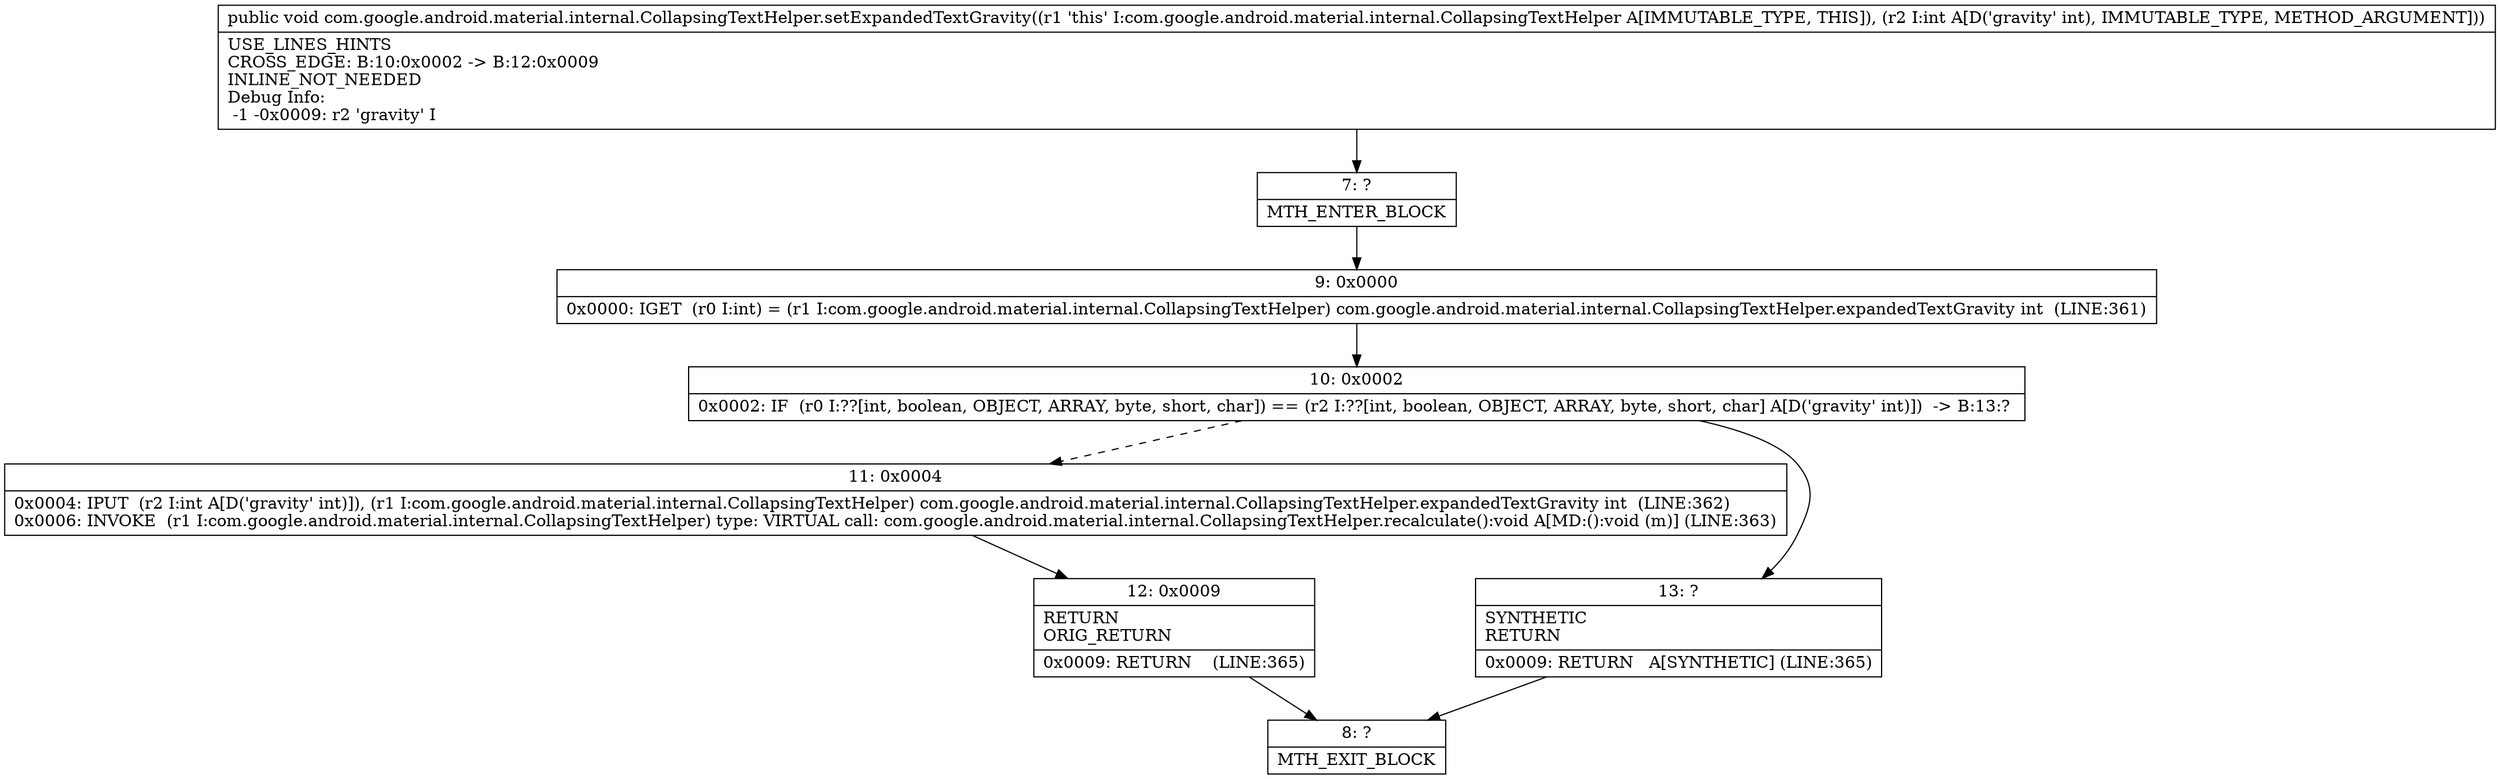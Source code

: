 digraph "CFG forcom.google.android.material.internal.CollapsingTextHelper.setExpandedTextGravity(I)V" {
Node_7 [shape=record,label="{7\:\ ?|MTH_ENTER_BLOCK\l}"];
Node_9 [shape=record,label="{9\:\ 0x0000|0x0000: IGET  (r0 I:int) = (r1 I:com.google.android.material.internal.CollapsingTextHelper) com.google.android.material.internal.CollapsingTextHelper.expandedTextGravity int  (LINE:361)\l}"];
Node_10 [shape=record,label="{10\:\ 0x0002|0x0002: IF  (r0 I:??[int, boolean, OBJECT, ARRAY, byte, short, char]) == (r2 I:??[int, boolean, OBJECT, ARRAY, byte, short, char] A[D('gravity' int)])  \-\> B:13:? \l}"];
Node_11 [shape=record,label="{11\:\ 0x0004|0x0004: IPUT  (r2 I:int A[D('gravity' int)]), (r1 I:com.google.android.material.internal.CollapsingTextHelper) com.google.android.material.internal.CollapsingTextHelper.expandedTextGravity int  (LINE:362)\l0x0006: INVOKE  (r1 I:com.google.android.material.internal.CollapsingTextHelper) type: VIRTUAL call: com.google.android.material.internal.CollapsingTextHelper.recalculate():void A[MD:():void (m)] (LINE:363)\l}"];
Node_12 [shape=record,label="{12\:\ 0x0009|RETURN\lORIG_RETURN\l|0x0009: RETURN    (LINE:365)\l}"];
Node_8 [shape=record,label="{8\:\ ?|MTH_EXIT_BLOCK\l}"];
Node_13 [shape=record,label="{13\:\ ?|SYNTHETIC\lRETURN\l|0x0009: RETURN   A[SYNTHETIC] (LINE:365)\l}"];
MethodNode[shape=record,label="{public void com.google.android.material.internal.CollapsingTextHelper.setExpandedTextGravity((r1 'this' I:com.google.android.material.internal.CollapsingTextHelper A[IMMUTABLE_TYPE, THIS]), (r2 I:int A[D('gravity' int), IMMUTABLE_TYPE, METHOD_ARGUMENT]))  | USE_LINES_HINTS\lCROSS_EDGE: B:10:0x0002 \-\> B:12:0x0009\lINLINE_NOT_NEEDED\lDebug Info:\l  \-1 \-0x0009: r2 'gravity' I\l}"];
MethodNode -> Node_7;Node_7 -> Node_9;
Node_9 -> Node_10;
Node_10 -> Node_11[style=dashed];
Node_10 -> Node_13;
Node_11 -> Node_12;
Node_12 -> Node_8;
Node_13 -> Node_8;
}

